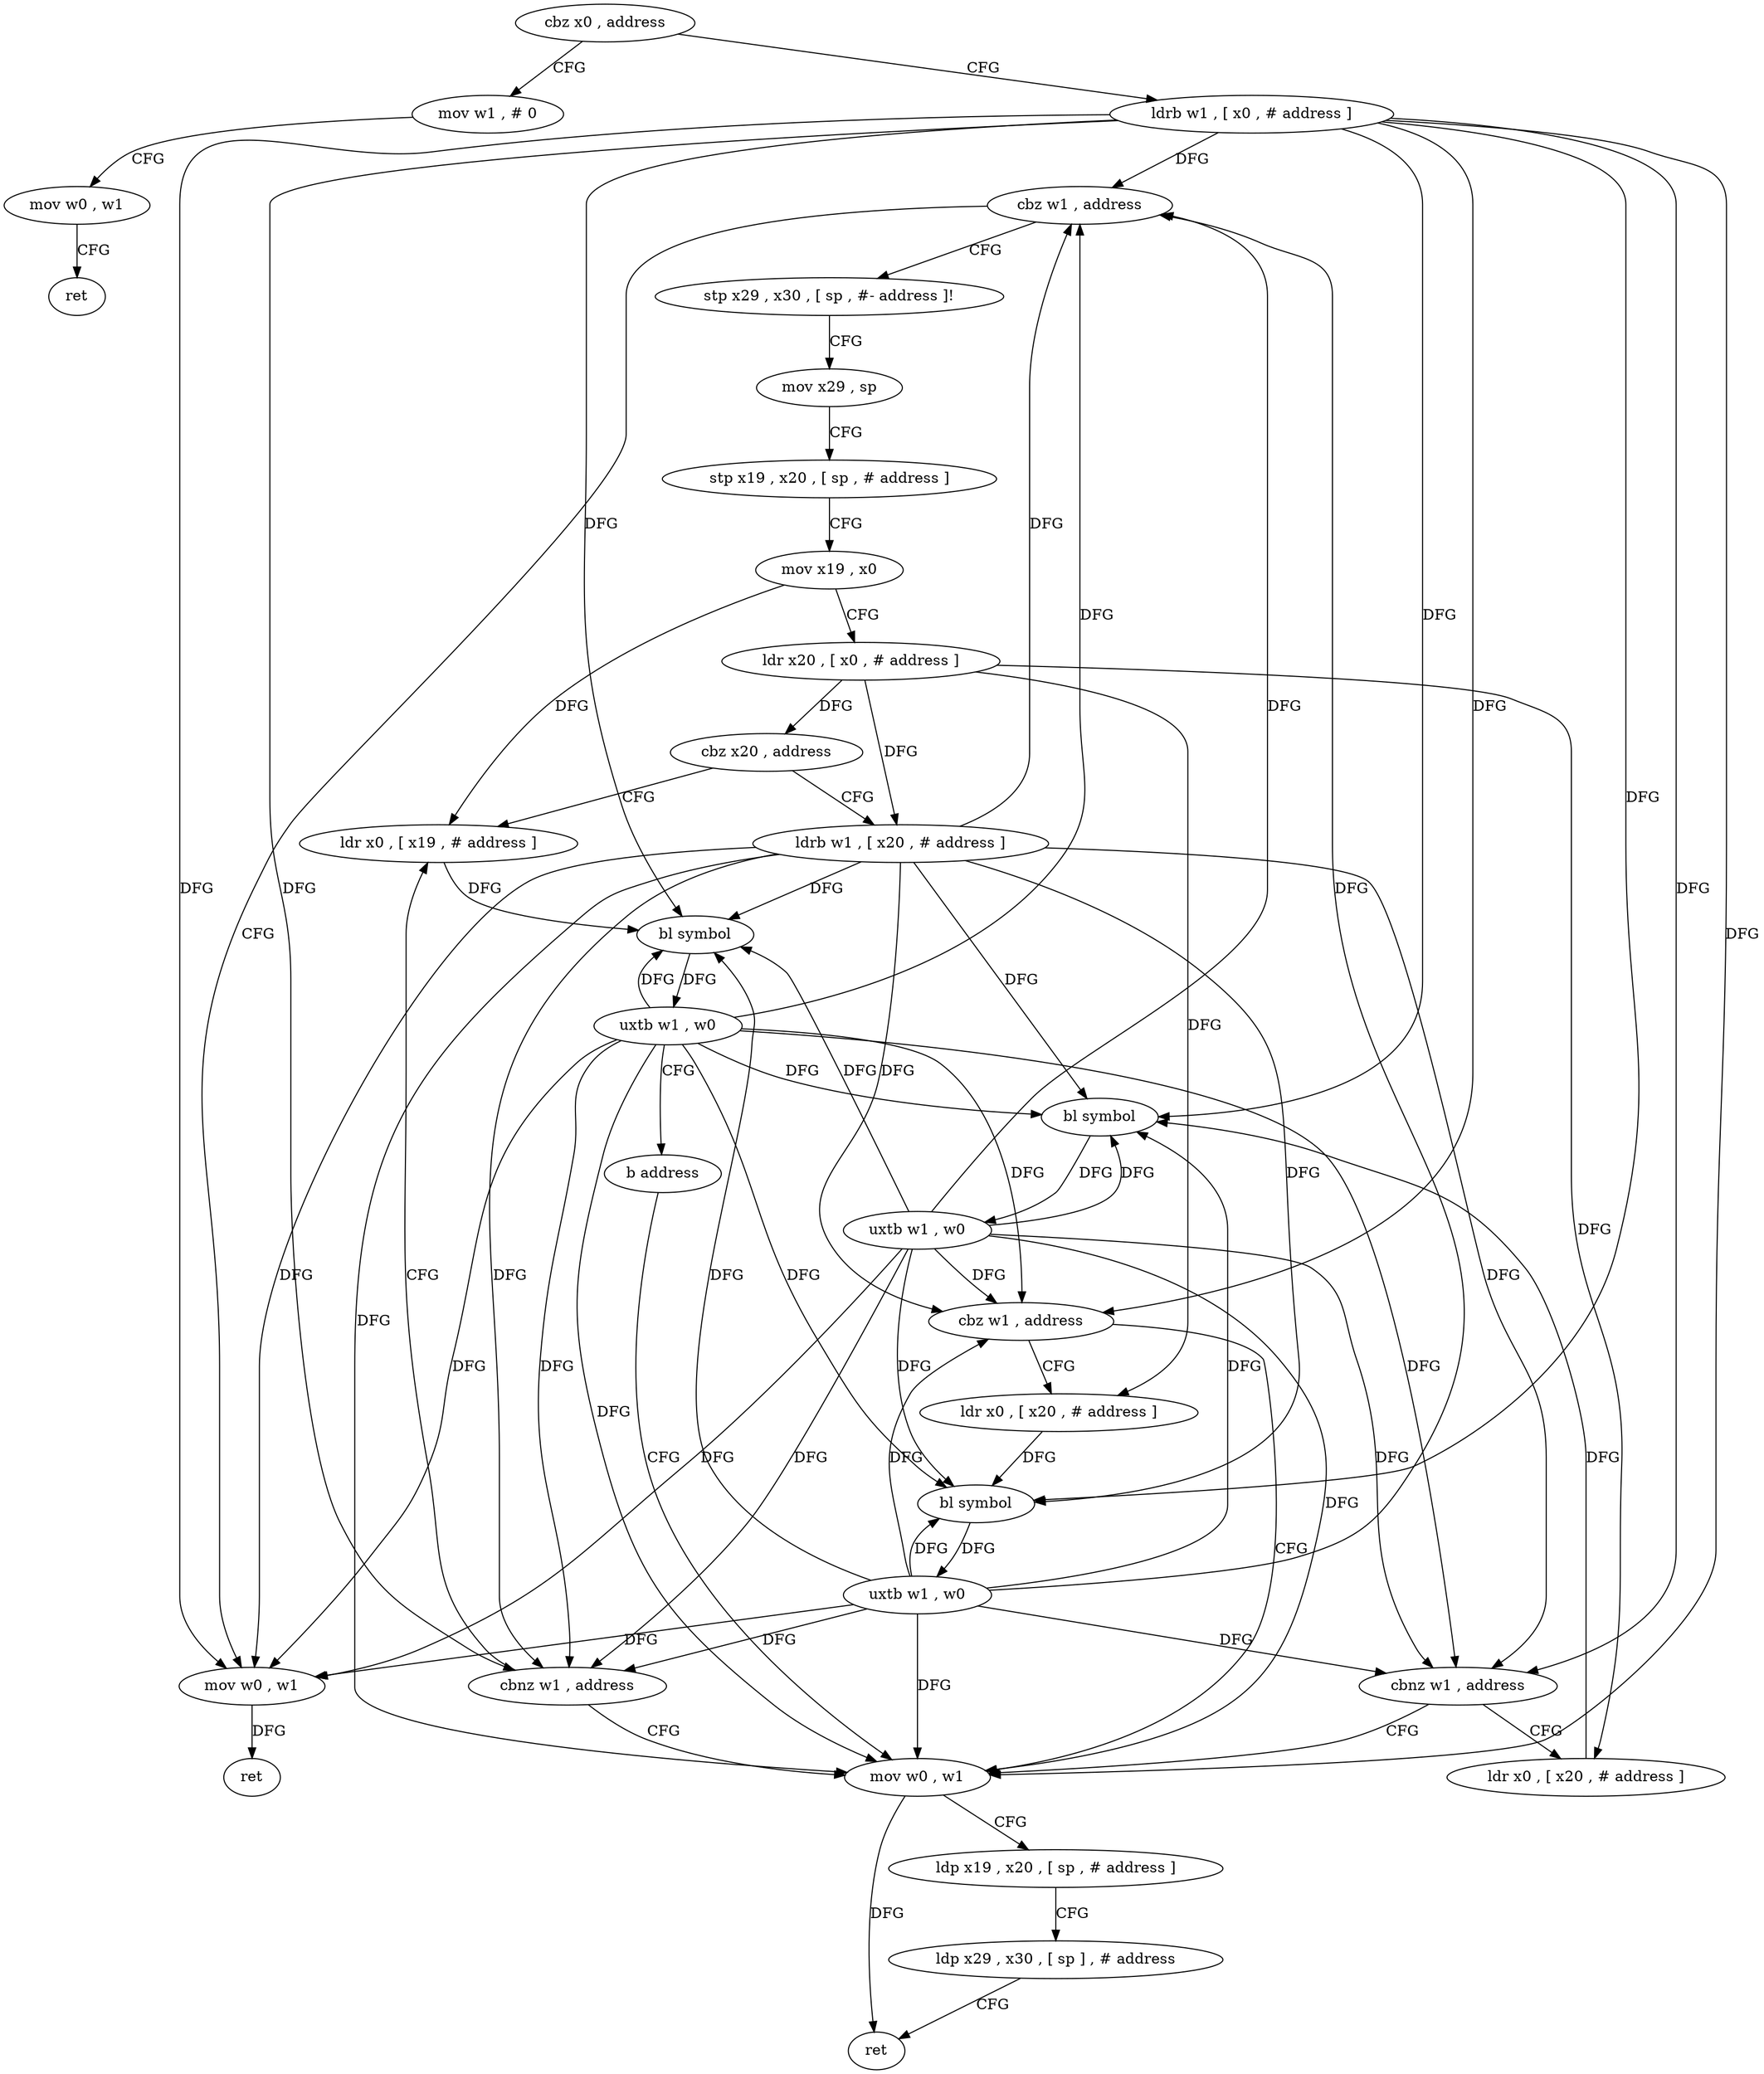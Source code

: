 digraph "func" {
"4228968" [label = "cbz x0 , address" ]
"4229088" [label = "mov w1 , # 0" ]
"4228972" [label = "ldrb w1 , [ x0 , # address ]" ]
"4229092" [label = "mov w0 , w1" ]
"4229096" [label = "ret" ]
"4228976" [label = "cbz w1 , address" ]
"4228992" [label = "stp x29 , x30 , [ sp , #- address ]!" ]
"4228980" [label = "mov w0 , w1" ]
"4228996" [label = "mov x29 , sp" ]
"4229000" [label = "stp x19 , x20 , [ sp , # address ]" ]
"4229004" [label = "mov x19 , x0" ]
"4229008" [label = "ldr x20 , [ x0 , # address ]" ]
"4229012" [label = "cbz x20 , address" ]
"4229072" [label = "ldr x0 , [ x19 , # address ]" ]
"4229016" [label = "ldrb w1 , [ x20 , # address ]" ]
"4228984" [label = "ret" ]
"4229076" [label = "bl symbol" ]
"4229080" [label = "uxtb w1 , w0" ]
"4229084" [label = "b address" ]
"4229024" [label = "mov w0 , w1" ]
"4229020" [label = "cbz w1 , address" ]
"4229040" [label = "ldr x0 , [ x20 , # address ]" ]
"4229028" [label = "ldp x19 , x20 , [ sp , # address ]" ]
"4229032" [label = "ldp x29 , x30 , [ sp ] , # address" ]
"4229036" [label = "ret" ]
"4229044" [label = "bl symbol" ]
"4229048" [label = "uxtb w1 , w0" ]
"4229052" [label = "cbnz w1 , address" ]
"4229056" [label = "ldr x0 , [ x20 , # address ]" ]
"4229060" [label = "bl symbol" ]
"4229064" [label = "uxtb w1 , w0" ]
"4229068" [label = "cbnz w1 , address" ]
"4228968" -> "4229088" [ label = "CFG" ]
"4228968" -> "4228972" [ label = "CFG" ]
"4229088" -> "4229092" [ label = "CFG" ]
"4228972" -> "4228976" [ label = "DFG" ]
"4228972" -> "4228980" [ label = "DFG" ]
"4228972" -> "4229076" [ label = "DFG" ]
"4228972" -> "4229020" [ label = "DFG" ]
"4228972" -> "4229024" [ label = "DFG" ]
"4228972" -> "4229044" [ label = "DFG" ]
"4228972" -> "4229052" [ label = "DFG" ]
"4228972" -> "4229060" [ label = "DFG" ]
"4228972" -> "4229068" [ label = "DFG" ]
"4229092" -> "4229096" [ label = "CFG" ]
"4228976" -> "4228992" [ label = "CFG" ]
"4228976" -> "4228980" [ label = "CFG" ]
"4228992" -> "4228996" [ label = "CFG" ]
"4228980" -> "4228984" [ label = "DFG" ]
"4228996" -> "4229000" [ label = "CFG" ]
"4229000" -> "4229004" [ label = "CFG" ]
"4229004" -> "4229008" [ label = "CFG" ]
"4229004" -> "4229072" [ label = "DFG" ]
"4229008" -> "4229012" [ label = "DFG" ]
"4229008" -> "4229016" [ label = "DFG" ]
"4229008" -> "4229040" [ label = "DFG" ]
"4229008" -> "4229056" [ label = "DFG" ]
"4229012" -> "4229072" [ label = "CFG" ]
"4229012" -> "4229016" [ label = "CFG" ]
"4229072" -> "4229076" [ label = "DFG" ]
"4229016" -> "4229020" [ label = "DFG" ]
"4229016" -> "4228976" [ label = "DFG" ]
"4229016" -> "4228980" [ label = "DFG" ]
"4229016" -> "4229076" [ label = "DFG" ]
"4229016" -> "4229024" [ label = "DFG" ]
"4229016" -> "4229044" [ label = "DFG" ]
"4229016" -> "4229052" [ label = "DFG" ]
"4229016" -> "4229060" [ label = "DFG" ]
"4229016" -> "4229068" [ label = "DFG" ]
"4229076" -> "4229080" [ label = "DFG" ]
"4229080" -> "4229084" [ label = "CFG" ]
"4229080" -> "4228976" [ label = "DFG" ]
"4229080" -> "4228980" [ label = "DFG" ]
"4229080" -> "4229076" [ label = "DFG" ]
"4229080" -> "4229020" [ label = "DFG" ]
"4229080" -> "4229024" [ label = "DFG" ]
"4229080" -> "4229044" [ label = "DFG" ]
"4229080" -> "4229052" [ label = "DFG" ]
"4229080" -> "4229060" [ label = "DFG" ]
"4229080" -> "4229068" [ label = "DFG" ]
"4229084" -> "4229024" [ label = "CFG" ]
"4229024" -> "4229028" [ label = "CFG" ]
"4229024" -> "4229036" [ label = "DFG" ]
"4229020" -> "4229040" [ label = "CFG" ]
"4229020" -> "4229024" [ label = "CFG" ]
"4229040" -> "4229044" [ label = "DFG" ]
"4229028" -> "4229032" [ label = "CFG" ]
"4229032" -> "4229036" [ label = "CFG" ]
"4229044" -> "4229048" [ label = "DFG" ]
"4229048" -> "4229052" [ label = "DFG" ]
"4229048" -> "4228976" [ label = "DFG" ]
"4229048" -> "4228980" [ label = "DFG" ]
"4229048" -> "4229076" [ label = "DFG" ]
"4229048" -> "4229020" [ label = "DFG" ]
"4229048" -> "4229024" [ label = "DFG" ]
"4229048" -> "4229044" [ label = "DFG" ]
"4229048" -> "4229060" [ label = "DFG" ]
"4229048" -> "4229068" [ label = "DFG" ]
"4229052" -> "4229024" [ label = "CFG" ]
"4229052" -> "4229056" [ label = "CFG" ]
"4229056" -> "4229060" [ label = "DFG" ]
"4229060" -> "4229064" [ label = "DFG" ]
"4229064" -> "4229068" [ label = "DFG" ]
"4229064" -> "4228976" [ label = "DFG" ]
"4229064" -> "4228980" [ label = "DFG" ]
"4229064" -> "4229076" [ label = "DFG" ]
"4229064" -> "4229020" [ label = "DFG" ]
"4229064" -> "4229024" [ label = "DFG" ]
"4229064" -> "4229044" [ label = "DFG" ]
"4229064" -> "4229052" [ label = "DFG" ]
"4229064" -> "4229060" [ label = "DFG" ]
"4229068" -> "4229024" [ label = "CFG" ]
"4229068" -> "4229072" [ label = "CFG" ]
}
